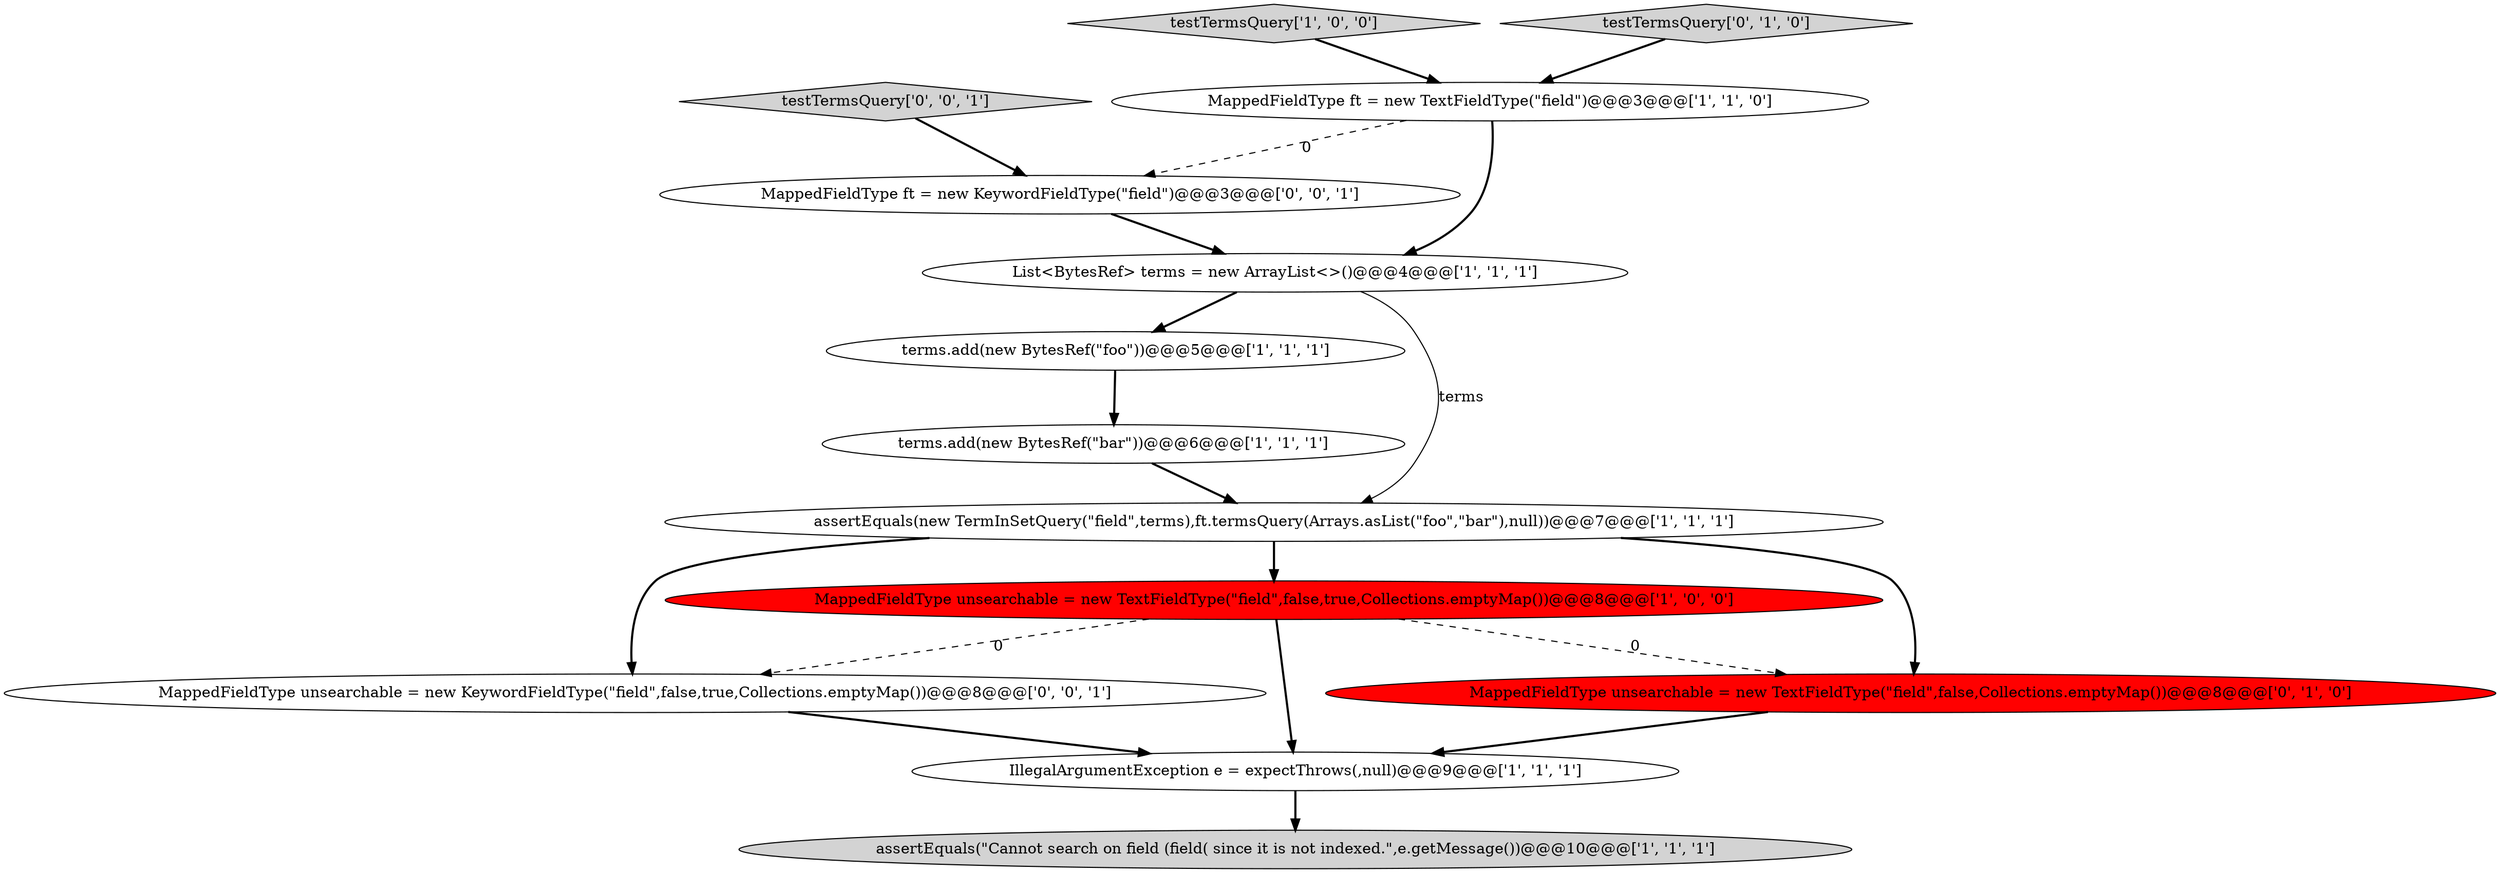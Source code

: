 digraph {
0 [style = filled, label = "MappedFieldType unsearchable = new TextFieldType(\"field\",false,true,Collections.emptyMap())@@@8@@@['1', '0', '0']", fillcolor = red, shape = ellipse image = "AAA1AAABBB1BBB"];
5 [style = filled, label = "terms.add(new BytesRef(\"bar\"))@@@6@@@['1', '1', '1']", fillcolor = white, shape = ellipse image = "AAA0AAABBB1BBB"];
2 [style = filled, label = "List<BytesRef> terms = new ArrayList<>()@@@4@@@['1', '1', '1']", fillcolor = white, shape = ellipse image = "AAA0AAABBB1BBB"];
1 [style = filled, label = "testTermsQuery['1', '0', '0']", fillcolor = lightgray, shape = diamond image = "AAA0AAABBB1BBB"];
10 [style = filled, label = "testTermsQuery['0', '1', '0']", fillcolor = lightgray, shape = diamond image = "AAA0AAABBB2BBB"];
9 [style = filled, label = "MappedFieldType unsearchable = new TextFieldType(\"field\",false,Collections.emptyMap())@@@8@@@['0', '1', '0']", fillcolor = red, shape = ellipse image = "AAA1AAABBB2BBB"];
11 [style = filled, label = "MappedFieldType unsearchable = new KeywordFieldType(\"field\",false,true,Collections.emptyMap())@@@8@@@['0', '0', '1']", fillcolor = white, shape = ellipse image = "AAA0AAABBB3BBB"];
13 [style = filled, label = "MappedFieldType ft = new KeywordFieldType(\"field\")@@@3@@@['0', '0', '1']", fillcolor = white, shape = ellipse image = "AAA0AAABBB3BBB"];
3 [style = filled, label = "assertEquals(new TermInSetQuery(\"field\",terms),ft.termsQuery(Arrays.asList(\"foo\",\"bar\"),null))@@@7@@@['1', '1', '1']", fillcolor = white, shape = ellipse image = "AAA0AAABBB1BBB"];
6 [style = filled, label = "assertEquals(\"Cannot search on field (field( since it is not indexed.\",e.getMessage())@@@10@@@['1', '1', '1']", fillcolor = lightgray, shape = ellipse image = "AAA0AAABBB1BBB"];
8 [style = filled, label = "IllegalArgumentException e = expectThrows(,null)@@@9@@@['1', '1', '1']", fillcolor = white, shape = ellipse image = "AAA0AAABBB1BBB"];
4 [style = filled, label = "terms.add(new BytesRef(\"foo\"))@@@5@@@['1', '1', '1']", fillcolor = white, shape = ellipse image = "AAA0AAABBB1BBB"];
7 [style = filled, label = "MappedFieldType ft = new TextFieldType(\"field\")@@@3@@@['1', '1', '0']", fillcolor = white, shape = ellipse image = "AAA0AAABBB1BBB"];
12 [style = filled, label = "testTermsQuery['0', '0', '1']", fillcolor = lightgray, shape = diamond image = "AAA0AAABBB3BBB"];
3->11 [style = bold, label=""];
5->3 [style = bold, label=""];
3->9 [style = bold, label=""];
11->8 [style = bold, label=""];
12->13 [style = bold, label=""];
8->6 [style = bold, label=""];
0->11 [style = dashed, label="0"];
0->9 [style = dashed, label="0"];
7->13 [style = dashed, label="0"];
9->8 [style = bold, label=""];
2->3 [style = solid, label="terms"];
2->4 [style = bold, label=""];
4->5 [style = bold, label=""];
7->2 [style = bold, label=""];
1->7 [style = bold, label=""];
10->7 [style = bold, label=""];
3->0 [style = bold, label=""];
0->8 [style = bold, label=""];
13->2 [style = bold, label=""];
}
